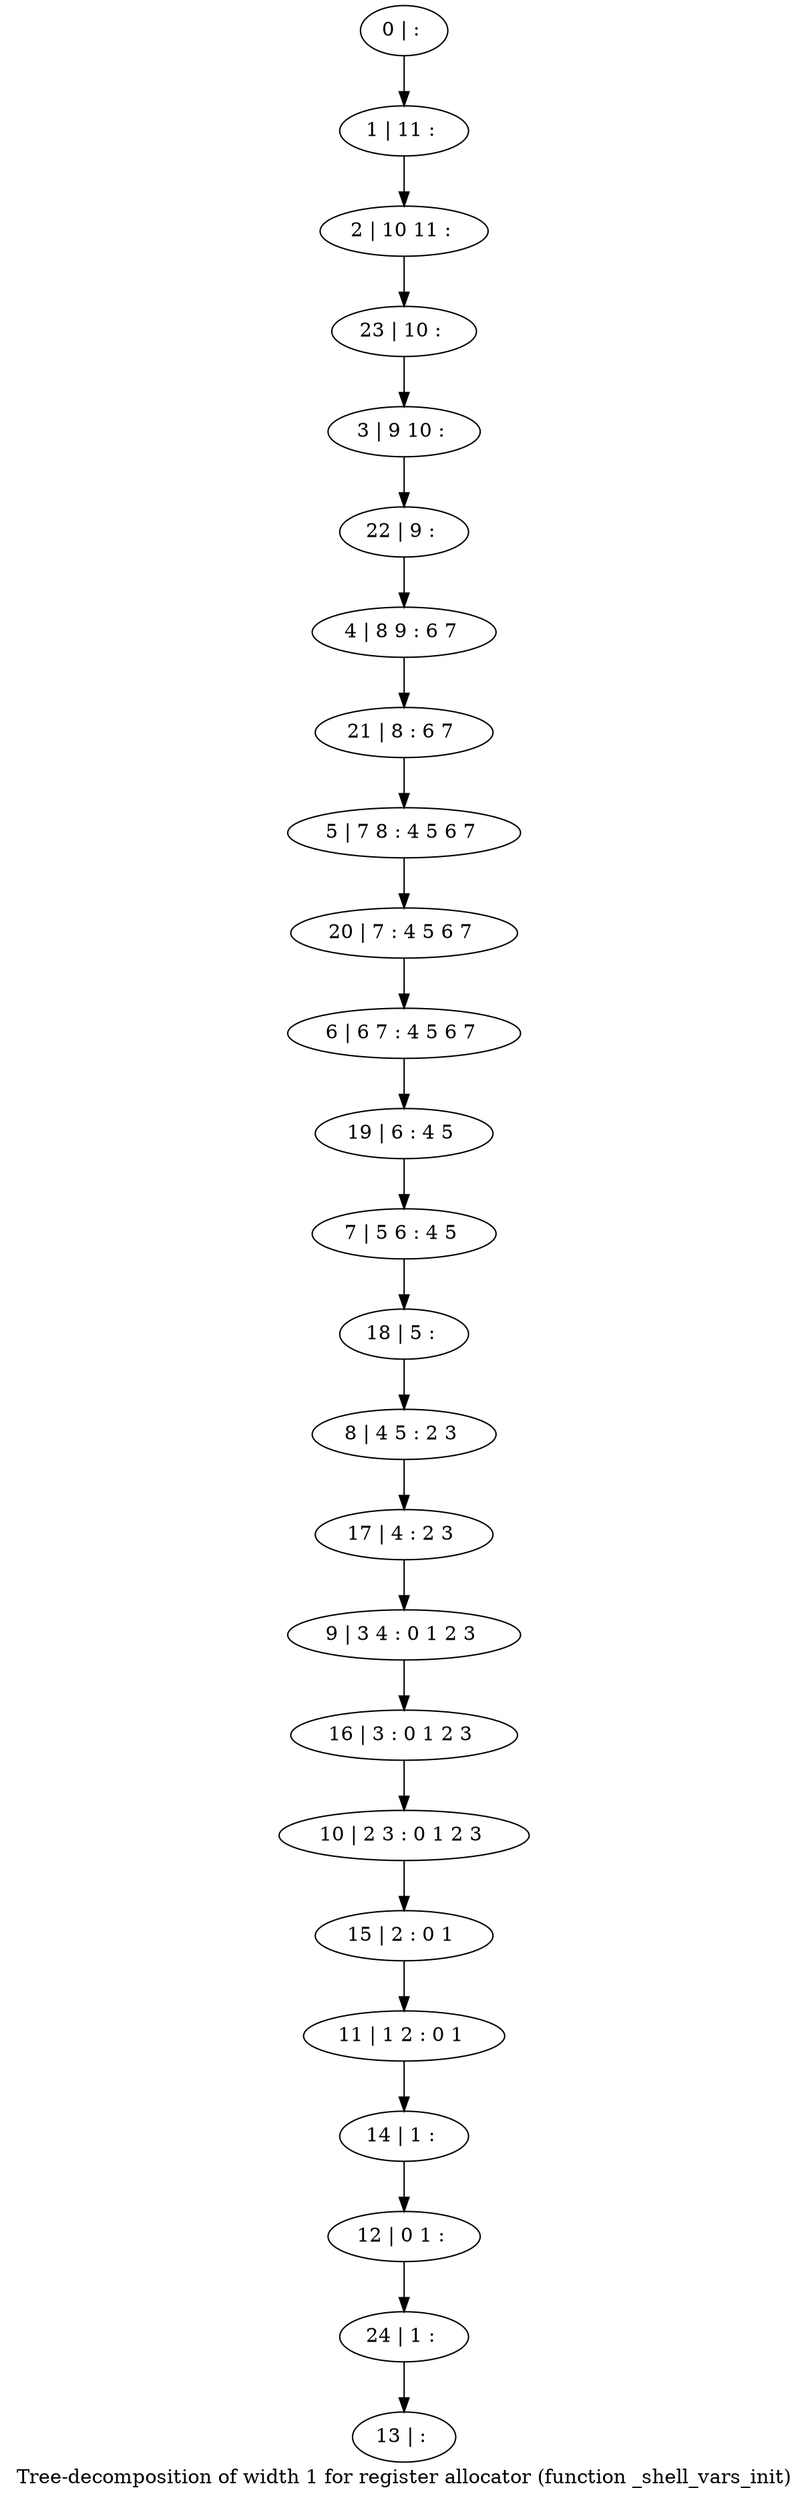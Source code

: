 digraph G {
graph [label="Tree-decomposition of width 1 for register allocator (function _shell_vars_init)"]
0[label="0 | : "];
1[label="1 | 11 : "];
2[label="2 | 10 11 : "];
3[label="3 | 9 10 : "];
4[label="4 | 8 9 : 6 7 "];
5[label="5 | 7 8 : 4 5 6 7 "];
6[label="6 | 6 7 : 4 5 6 7 "];
7[label="7 | 5 6 : 4 5 "];
8[label="8 | 4 5 : 2 3 "];
9[label="9 | 3 4 : 0 1 2 3 "];
10[label="10 | 2 3 : 0 1 2 3 "];
11[label="11 | 1 2 : 0 1 "];
12[label="12 | 0 1 : "];
13[label="13 | : "];
14[label="14 | 1 : "];
15[label="15 | 2 : 0 1 "];
16[label="16 | 3 : 0 1 2 3 "];
17[label="17 | 4 : 2 3 "];
18[label="18 | 5 : "];
19[label="19 | 6 : 4 5 "];
20[label="20 | 7 : 4 5 6 7 "];
21[label="21 | 8 : 6 7 "];
22[label="22 | 9 : "];
23[label="23 | 10 : "];
24[label="24 | 1 : "];
0->1 ;
1->2 ;
14->12 ;
11->14 ;
15->11 ;
10->15 ;
16->10 ;
9->16 ;
17->9 ;
8->17 ;
18->8 ;
7->18 ;
19->7 ;
6->19 ;
20->6 ;
5->20 ;
21->5 ;
4->21 ;
22->4 ;
3->22 ;
23->3 ;
2->23 ;
24->13 ;
12->24 ;
}
